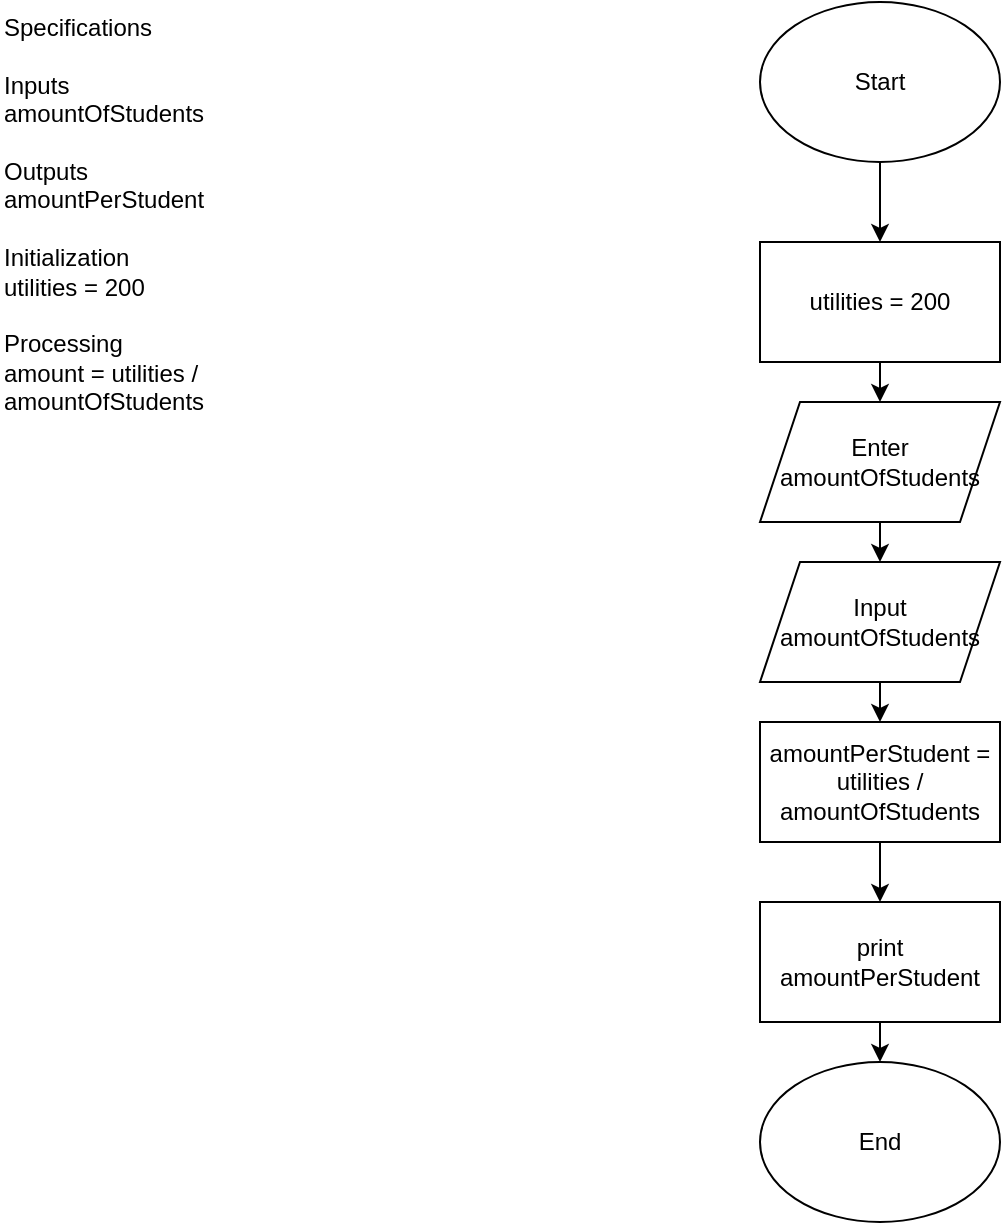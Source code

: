 <mxfile version="24.7.7" pages="2">
  <diagram name="Part 1" id="NkV_ExLqYGkyESvwtrc_">
    <mxGraphModel dx="650" dy="1841" grid="1" gridSize="10" guides="1" tooltips="1" connect="1" arrows="1" fold="1" page="1" pageScale="1" pageWidth="850" pageHeight="1100" math="0" shadow="0">
      <root>
        <mxCell id="0" />
        <mxCell id="1" parent="0" />
        <mxCell id="3rYhzZAjoDPHwLlb0dHM-2" value="Specifications&lt;br&gt;&lt;div&gt;&lt;br&gt;&lt;/div&gt;Inputs&lt;br&gt;amountOfStudents&lt;br&gt;&lt;br&gt;Outputs&lt;div&gt;amountPerStudent&lt;br&gt;&lt;/div&gt;&lt;br&gt;Initialization&lt;br&gt;utilities = 200&lt;br&gt;&lt;br&gt;Processing&lt;br&gt;amount = utilities / amountOfStudents" style="text;html=1;whiteSpace=wrap;overflow=hidden;rounded=0;" vertex="1" parent="1">
          <mxGeometry y="-1" width="180" height="240" as="geometry" />
        </mxCell>
        <mxCell id="sdVaJP0y2LW_tPCaWrj9-7" style="edgeStyle=orthogonalEdgeStyle;rounded=0;orthogonalLoop=1;jettySize=auto;html=1;exitX=0.5;exitY=1;exitDx=0;exitDy=0;entryX=0.5;entryY=0;entryDx=0;entryDy=0;" edge="1" parent="1" source="sdVaJP0y2LW_tPCaWrj9-1" target="sdVaJP0y2LW_tPCaWrj9-2">
          <mxGeometry relative="1" as="geometry" />
        </mxCell>
        <mxCell id="sdVaJP0y2LW_tPCaWrj9-1" value="Start" style="ellipse;whiteSpace=wrap;html=1;" vertex="1" parent="1">
          <mxGeometry x="380" width="120" height="80" as="geometry" />
        </mxCell>
        <mxCell id="sdVaJP0y2LW_tPCaWrj9-8" style="edgeStyle=orthogonalEdgeStyle;rounded=0;orthogonalLoop=1;jettySize=auto;html=1;exitX=0.5;exitY=1;exitDx=0;exitDy=0;entryX=0.5;entryY=0;entryDx=0;entryDy=0;" edge="1" parent="1" source="sdVaJP0y2LW_tPCaWrj9-2" target="sdVaJP0y2LW_tPCaWrj9-4">
          <mxGeometry relative="1" as="geometry" />
        </mxCell>
        <mxCell id="sdVaJP0y2LW_tPCaWrj9-2" value="utilities = 200" style="rounded=0;whiteSpace=wrap;html=1;" vertex="1" parent="1">
          <mxGeometry x="380" y="120" width="120" height="60" as="geometry" />
        </mxCell>
        <mxCell id="sdVaJP0y2LW_tPCaWrj9-11" style="edgeStyle=orthogonalEdgeStyle;rounded=0;orthogonalLoop=1;jettySize=auto;html=1;exitX=0.5;exitY=1;exitDx=0;exitDy=0;entryX=0.5;entryY=0;entryDx=0;entryDy=0;" edge="1" parent="1" source="sdVaJP0y2LW_tPCaWrj9-3" target="sdVaJP0y2LW_tPCaWrj9-6">
          <mxGeometry relative="1" as="geometry" />
        </mxCell>
        <mxCell id="sdVaJP0y2LW_tPCaWrj9-3" value="amountPerStudent = utilities / amountOfStudents" style="rounded=0;whiteSpace=wrap;html=1;" vertex="1" parent="1">
          <mxGeometry x="380" y="360" width="120" height="60" as="geometry" />
        </mxCell>
        <mxCell id="sdVaJP0y2LW_tPCaWrj9-9" style="edgeStyle=orthogonalEdgeStyle;rounded=0;orthogonalLoop=1;jettySize=auto;html=1;exitX=0.5;exitY=1;exitDx=0;exitDy=0;entryX=0.5;entryY=0;entryDx=0;entryDy=0;" edge="1" parent="1" source="sdVaJP0y2LW_tPCaWrj9-4" target="sdVaJP0y2LW_tPCaWrj9-5">
          <mxGeometry relative="1" as="geometry" />
        </mxCell>
        <mxCell id="sdVaJP0y2LW_tPCaWrj9-4" value="Enter amountOfStudents" style="shape=parallelogram;perimeter=parallelogramPerimeter;whiteSpace=wrap;html=1;fixedSize=1;" vertex="1" parent="1">
          <mxGeometry x="380" y="200" width="120" height="60" as="geometry" />
        </mxCell>
        <mxCell id="sdVaJP0y2LW_tPCaWrj9-10" style="edgeStyle=orthogonalEdgeStyle;rounded=0;orthogonalLoop=1;jettySize=auto;html=1;exitX=0.5;exitY=1;exitDx=0;exitDy=0;entryX=0.5;entryY=0;entryDx=0;entryDy=0;" edge="1" parent="1" source="sdVaJP0y2LW_tPCaWrj9-5" target="sdVaJP0y2LW_tPCaWrj9-3">
          <mxGeometry relative="1" as="geometry" />
        </mxCell>
        <mxCell id="sdVaJP0y2LW_tPCaWrj9-5" value="Input amountOfStudents" style="shape=parallelogram;perimeter=parallelogramPerimeter;whiteSpace=wrap;html=1;fixedSize=1;" vertex="1" parent="1">
          <mxGeometry x="380" y="280" width="120" height="60" as="geometry" />
        </mxCell>
        <mxCell id="N4N8zkVxUAhuJM-yu1ho-2" style="edgeStyle=orthogonalEdgeStyle;rounded=0;orthogonalLoop=1;jettySize=auto;html=1;exitX=0.5;exitY=1;exitDx=0;exitDy=0;entryX=0.5;entryY=0;entryDx=0;entryDy=0;" edge="1" parent="1" source="sdVaJP0y2LW_tPCaWrj9-6" target="N4N8zkVxUAhuJM-yu1ho-1">
          <mxGeometry relative="1" as="geometry" />
        </mxCell>
        <mxCell id="sdVaJP0y2LW_tPCaWrj9-6" value="print amountPerStudent" style="rounded=0;whiteSpace=wrap;html=1;" vertex="1" parent="1">
          <mxGeometry x="380" y="450" width="120" height="60" as="geometry" />
        </mxCell>
        <mxCell id="N4N8zkVxUAhuJM-yu1ho-1" value="End" style="ellipse;whiteSpace=wrap;html=1;" vertex="1" parent="1">
          <mxGeometry x="380" y="530" width="120" height="80" as="geometry" />
        </mxCell>
      </root>
    </mxGraphModel>
  </diagram>
  <diagram id="VN5FMXnoflKG12c8h2te" name="Part 2">
    <mxGraphModel dx="612" dy="698" grid="1" gridSize="10" guides="1" tooltips="1" connect="1" arrows="1" fold="1" page="1" pageScale="1" pageWidth="850" pageHeight="1100" math="0" shadow="0">
      <root>
        <mxCell id="0" />
        <mxCell id="1" parent="0" />
        <mxCell id="Io7SWc49E7Gr9D7LyZq6-1" value="Specifications&lt;br&gt;Input&lt;br&gt;amountOfWorkers&lt;br&gt;&lt;br&gt;Output&lt;br&gt;finalPayout&lt;br&gt;afterTax&lt;br&gt;&lt;br&gt;Initialization&lt;br&gt;tax = 0.15&lt;br&gt;prize = 555,000&lt;br&gt;&lt;br&gt;Processing&lt;br&gt;afterTax = prize * tax&lt;br&gt;finalPayout = afterTax / amountOfWorkers&lt;div&gt;&lt;br&gt;&lt;/div&gt;" style="text;html=1;whiteSpace=wrap;overflow=hidden;rounded=0;" vertex="1" parent="1">
          <mxGeometry width="180" height="250" as="geometry" />
        </mxCell>
        <mxCell id="Rs-ShA2vG2097O5uDx5C-2" style="edgeStyle=orthogonalEdgeStyle;rounded=0;orthogonalLoop=1;jettySize=auto;html=1;exitX=0.5;exitY=1;exitDx=0;exitDy=0;entryX=0.5;entryY=0;entryDx=0;entryDy=0;" edge="1" parent="1" source="ok1GRO6ySu9OxEe4d-vU-1" target="ok1GRO6ySu9OxEe4d-vU-2">
          <mxGeometry relative="1" as="geometry" />
        </mxCell>
        <mxCell id="ok1GRO6ySu9OxEe4d-vU-1" value="Start" style="ellipse;whiteSpace=wrap;html=1;" vertex="1" parent="1">
          <mxGeometry x="420" width="120" height="80" as="geometry" />
        </mxCell>
        <mxCell id="Rs-ShA2vG2097O5uDx5C-3" style="edgeStyle=orthogonalEdgeStyle;rounded=0;orthogonalLoop=1;jettySize=auto;html=1;exitX=0.5;exitY=1;exitDx=0;exitDy=0;entryX=0.5;entryY=0;entryDx=0;entryDy=0;" edge="1" parent="1" source="ok1GRO6ySu9OxEe4d-vU-2" target="OyKGLVzcR5PwU6N0yC-r-1">
          <mxGeometry relative="1" as="geometry" />
        </mxCell>
        <mxCell id="ok1GRO6ySu9OxEe4d-vU-2" value="tax = 0.15" style="rounded=0;whiteSpace=wrap;html=1;" vertex="1" parent="1">
          <mxGeometry x="420" y="110" width="120" height="60" as="geometry" />
        </mxCell>
        <mxCell id="Rs-ShA2vG2097O5uDx5C-4" style="edgeStyle=orthogonalEdgeStyle;rounded=0;orthogonalLoop=1;jettySize=auto;html=1;exitX=0.5;exitY=1;exitDx=0;exitDy=0;entryX=0.5;entryY=0;entryDx=0;entryDy=0;" edge="1" parent="1" source="OyKGLVzcR5PwU6N0yC-r-1" target="OyKGLVzcR5PwU6N0yC-r-2">
          <mxGeometry relative="1" as="geometry" />
        </mxCell>
        <mxCell id="OyKGLVzcR5PwU6N0yC-r-1" value="prize = 555,000" style="rounded=0;whiteSpace=wrap;html=1;" vertex="1" parent="1">
          <mxGeometry x="420" y="200" width="120" height="60" as="geometry" />
        </mxCell>
        <mxCell id="Rs-ShA2vG2097O5uDx5C-5" style="edgeStyle=orthogonalEdgeStyle;rounded=0;orthogonalLoop=1;jettySize=auto;html=1;exitX=0.5;exitY=1;exitDx=0;exitDy=0;entryX=0.5;entryY=0;entryDx=0;entryDy=0;" edge="1" parent="1" source="OyKGLVzcR5PwU6N0yC-r-2" target="OyKGLVzcR5PwU6N0yC-r-3">
          <mxGeometry relative="1" as="geometry" />
        </mxCell>
        <mxCell id="OyKGLVzcR5PwU6N0yC-r-2" value="Enter amountOfWorkers" style="shape=parallelogram;perimeter=parallelogramPerimeter;whiteSpace=wrap;html=1;fixedSize=1;" vertex="1" parent="1">
          <mxGeometry x="420" y="290" width="120" height="60" as="geometry" />
        </mxCell>
        <mxCell id="Rs-ShA2vG2097O5uDx5C-6" style="edgeStyle=orthogonalEdgeStyle;rounded=0;orthogonalLoop=1;jettySize=auto;html=1;exitX=0.5;exitY=1;exitDx=0;exitDy=0;entryX=0.5;entryY=0;entryDx=0;entryDy=0;" edge="1" parent="1" source="OyKGLVzcR5PwU6N0yC-r-3" target="OyKGLVzcR5PwU6N0yC-r-4">
          <mxGeometry relative="1" as="geometry" />
        </mxCell>
        <mxCell id="OyKGLVzcR5PwU6N0yC-r-3" value="Input amountOfWorkers" style="shape=parallelogram;perimeter=parallelogramPerimeter;whiteSpace=wrap;html=1;fixedSize=1;" vertex="1" parent="1">
          <mxGeometry x="420" y="400" width="120" height="60" as="geometry" />
        </mxCell>
        <mxCell id="Rs-ShA2vG2097O5uDx5C-7" style="edgeStyle=orthogonalEdgeStyle;rounded=0;orthogonalLoop=1;jettySize=auto;html=1;exitX=0.5;exitY=1;exitDx=0;exitDy=0;entryX=0.5;entryY=0;entryDx=0;entryDy=0;" edge="1" parent="1" source="OyKGLVzcR5PwU6N0yC-r-4" target="OyKGLVzcR5PwU6N0yC-r-5">
          <mxGeometry relative="1" as="geometry" />
        </mxCell>
        <mxCell id="OyKGLVzcR5PwU6N0yC-r-4" value="afterTax = prize * 0.15" style="rounded=0;whiteSpace=wrap;html=1;" vertex="1" parent="1">
          <mxGeometry x="420" y="490" width="120" height="60" as="geometry" />
        </mxCell>
        <mxCell id="Rs-ShA2vG2097O5uDx5C-8" style="edgeStyle=orthogonalEdgeStyle;rounded=0;orthogonalLoop=1;jettySize=auto;html=1;exitX=0.5;exitY=1;exitDx=0;exitDy=0;entryX=0.5;entryY=0;entryDx=0;entryDy=0;" edge="1" parent="1" source="OyKGLVzcR5PwU6N0yC-r-5" target="Rs-ShA2vG2097O5uDx5C-1">
          <mxGeometry relative="1" as="geometry" />
        </mxCell>
        <mxCell id="OyKGLVzcR5PwU6N0yC-r-5" value="finalPayout = afterTax / amountOfWorkers" style="rounded=0;whiteSpace=wrap;html=1;" vertex="1" parent="1">
          <mxGeometry x="420" y="580" width="120" height="60" as="geometry" />
        </mxCell>
        <mxCell id="Rs-ShA2vG2097O5uDx5C-10" style="edgeStyle=orthogonalEdgeStyle;rounded=0;orthogonalLoop=1;jettySize=auto;html=1;exitX=0.5;exitY=1;exitDx=0;exitDy=0;entryX=0.5;entryY=0;entryDx=0;entryDy=0;" edge="1" parent="1" source="Rs-ShA2vG2097O5uDx5C-1" target="Rs-ShA2vG2097O5uDx5C-9">
          <mxGeometry relative="1" as="geometry" />
        </mxCell>
        <mxCell id="Rs-ShA2vG2097O5uDx5C-1" value="print finalPayout" style="rounded=0;whiteSpace=wrap;html=1;" vertex="1" parent="1">
          <mxGeometry x="420" y="670" width="120" height="60" as="geometry" />
        </mxCell>
        <mxCell id="Rs-ShA2vG2097O5uDx5C-9" value="End" style="ellipse;whiteSpace=wrap;html=1;" vertex="1" parent="1">
          <mxGeometry x="420" y="770" width="120" height="80" as="geometry" />
        </mxCell>
      </root>
    </mxGraphModel>
  </diagram>
</mxfile>
